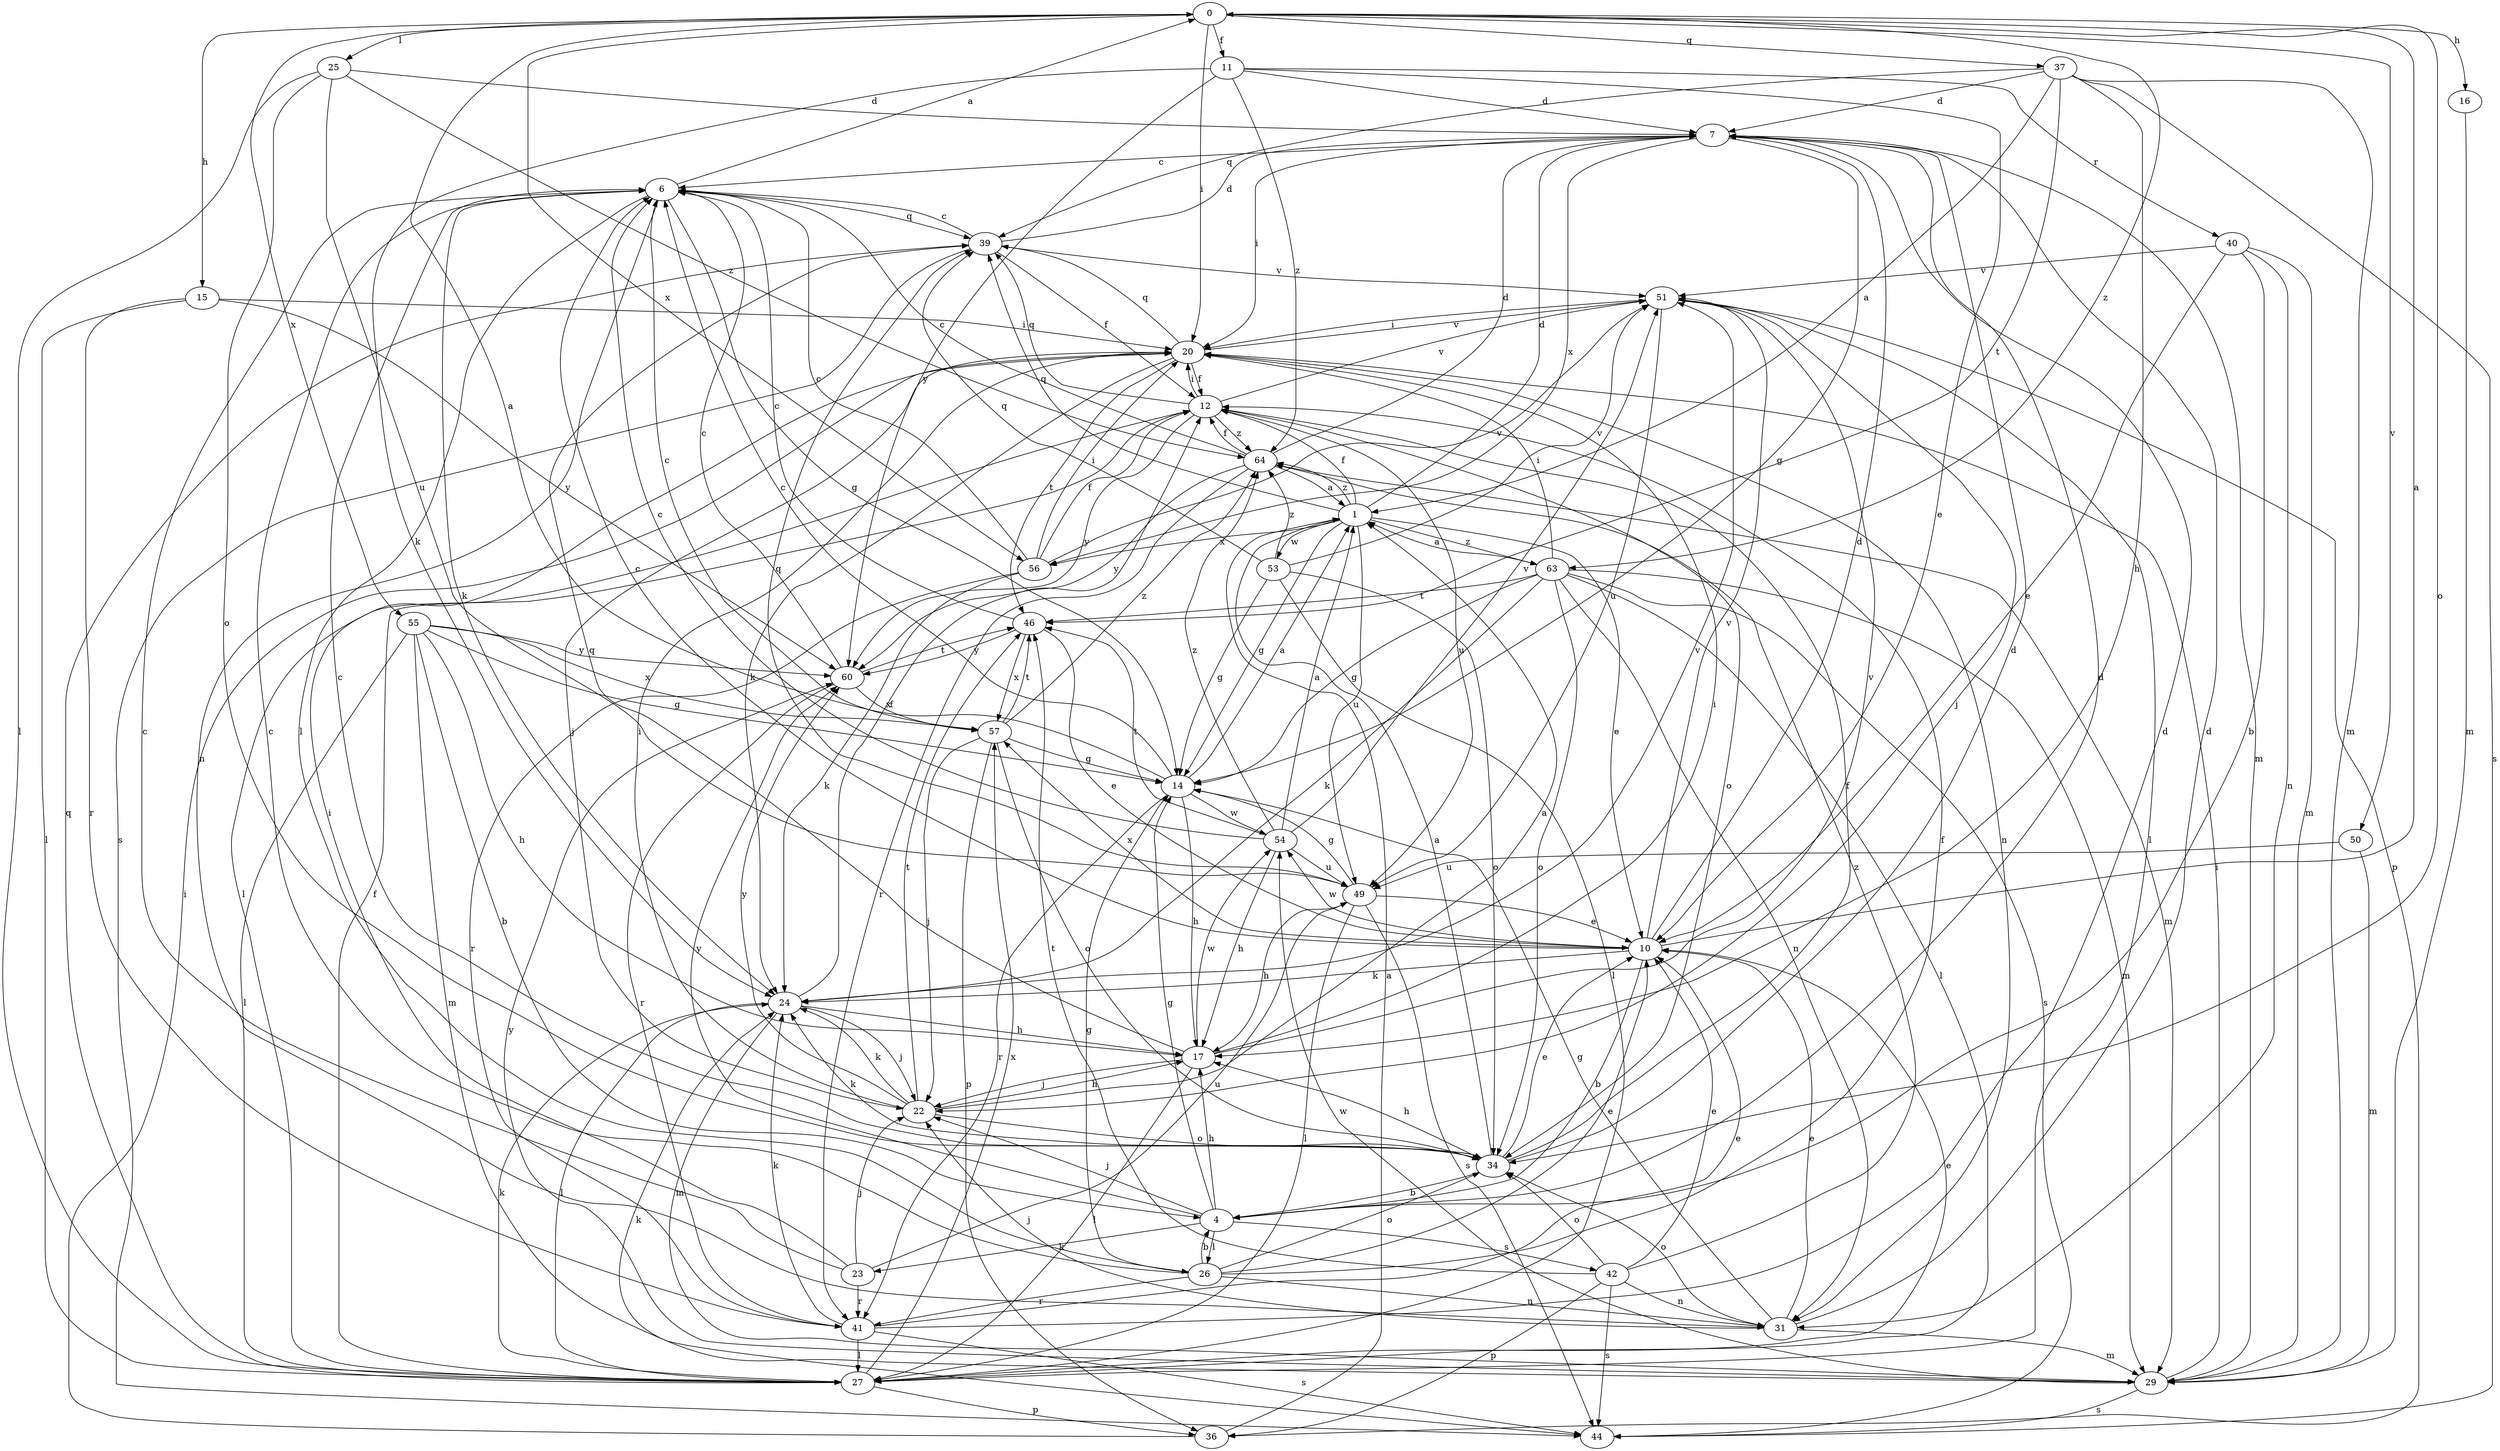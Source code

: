 strict digraph  {
0;
1;
4;
6;
7;
10;
11;
12;
14;
15;
16;
17;
20;
22;
23;
24;
25;
26;
27;
29;
31;
34;
36;
37;
39;
40;
41;
42;
44;
46;
49;
50;
51;
53;
54;
55;
56;
57;
60;
63;
64;
0 -> 11  [label=f];
0 -> 15  [label=h];
0 -> 16  [label=h];
0 -> 20  [label=i];
0 -> 25  [label=l];
0 -> 34  [label=o];
0 -> 37  [label=q];
0 -> 50  [label=v];
0 -> 55  [label=x];
0 -> 56  [label=x];
0 -> 63  [label=z];
1 -> 7  [label=d];
1 -> 10  [label=e];
1 -> 12  [label=f];
1 -> 14  [label=g];
1 -> 39  [label=q];
1 -> 49  [label=u];
1 -> 53  [label=w];
1 -> 56  [label=x];
1 -> 63  [label=z];
1 -> 64  [label=z];
4 -> 7  [label=d];
4 -> 14  [label=g];
4 -> 17  [label=h];
4 -> 22  [label=j];
4 -> 23  [label=k];
4 -> 26  [label=l];
4 -> 42  [label=s];
4 -> 60  [label=y];
6 -> 0  [label=a];
6 -> 14  [label=g];
6 -> 24  [label=k];
6 -> 26  [label=l];
6 -> 31  [label=n];
6 -> 39  [label=q];
7 -> 6  [label=c];
7 -> 14  [label=g];
7 -> 20  [label=i];
7 -> 29  [label=m];
7 -> 56  [label=x];
10 -> 0  [label=a];
10 -> 4  [label=b];
10 -> 6  [label=c];
10 -> 7  [label=d];
10 -> 24  [label=k];
10 -> 51  [label=v];
10 -> 54  [label=w];
10 -> 57  [label=x];
11 -> 7  [label=d];
11 -> 10  [label=e];
11 -> 24  [label=k];
11 -> 40  [label=r];
11 -> 60  [label=y];
11 -> 64  [label=z];
12 -> 20  [label=i];
12 -> 27  [label=l];
12 -> 34  [label=o];
12 -> 39  [label=q];
12 -> 49  [label=u];
12 -> 51  [label=v];
12 -> 60  [label=y];
12 -> 64  [label=z];
14 -> 0  [label=a];
14 -> 1  [label=a];
14 -> 6  [label=c];
14 -> 17  [label=h];
14 -> 41  [label=r];
14 -> 54  [label=w];
15 -> 20  [label=i];
15 -> 27  [label=l];
15 -> 41  [label=r];
15 -> 60  [label=y];
16 -> 29  [label=m];
17 -> 20  [label=i];
17 -> 22  [label=j];
17 -> 27  [label=l];
17 -> 39  [label=q];
17 -> 51  [label=v];
17 -> 54  [label=w];
20 -> 12  [label=f];
20 -> 22  [label=j];
20 -> 24  [label=k];
20 -> 31  [label=n];
20 -> 39  [label=q];
20 -> 46  [label=t];
20 -> 51  [label=v];
22 -> 1  [label=a];
22 -> 17  [label=h];
22 -> 20  [label=i];
22 -> 24  [label=k];
22 -> 34  [label=o];
22 -> 46  [label=t];
22 -> 60  [label=y];
23 -> 6  [label=c];
23 -> 20  [label=i];
23 -> 22  [label=j];
23 -> 41  [label=r];
23 -> 49  [label=u];
24 -> 12  [label=f];
24 -> 17  [label=h];
24 -> 22  [label=j];
24 -> 27  [label=l];
24 -> 29  [label=m];
24 -> 51  [label=v];
25 -> 7  [label=d];
25 -> 27  [label=l];
25 -> 34  [label=o];
25 -> 49  [label=u];
25 -> 64  [label=z];
26 -> 4  [label=b];
26 -> 6  [label=c];
26 -> 10  [label=e];
26 -> 12  [label=f];
26 -> 14  [label=g];
26 -> 31  [label=n];
26 -> 34  [label=o];
26 -> 41  [label=r];
27 -> 10  [label=e];
27 -> 12  [label=f];
27 -> 24  [label=k];
27 -> 36  [label=p];
27 -> 39  [label=q];
27 -> 57  [label=x];
29 -> 20  [label=i];
29 -> 44  [label=s];
29 -> 54  [label=w];
29 -> 60  [label=y];
31 -> 7  [label=d];
31 -> 10  [label=e];
31 -> 14  [label=g];
31 -> 22  [label=j];
31 -> 29  [label=m];
31 -> 34  [label=o];
34 -> 1  [label=a];
34 -> 4  [label=b];
34 -> 6  [label=c];
34 -> 7  [label=d];
34 -> 10  [label=e];
34 -> 12  [label=f];
34 -> 17  [label=h];
34 -> 24  [label=k];
36 -> 1  [label=a];
36 -> 20  [label=i];
37 -> 1  [label=a];
37 -> 7  [label=d];
37 -> 17  [label=h];
37 -> 29  [label=m];
37 -> 39  [label=q];
37 -> 44  [label=s];
37 -> 46  [label=t];
39 -> 6  [label=c];
39 -> 7  [label=d];
39 -> 12  [label=f];
39 -> 44  [label=s];
39 -> 51  [label=v];
40 -> 4  [label=b];
40 -> 10  [label=e];
40 -> 29  [label=m];
40 -> 31  [label=n];
40 -> 51  [label=v];
41 -> 7  [label=d];
41 -> 10  [label=e];
41 -> 24  [label=k];
41 -> 27  [label=l];
41 -> 44  [label=s];
42 -> 10  [label=e];
42 -> 31  [label=n];
42 -> 34  [label=o];
42 -> 36  [label=p];
42 -> 44  [label=s];
42 -> 46  [label=t];
42 -> 64  [label=z];
44 -> 24  [label=k];
46 -> 6  [label=c];
46 -> 10  [label=e];
46 -> 57  [label=x];
46 -> 60  [label=y];
49 -> 10  [label=e];
49 -> 14  [label=g];
49 -> 17  [label=h];
49 -> 27  [label=l];
49 -> 39  [label=q];
49 -> 44  [label=s];
50 -> 29  [label=m];
50 -> 49  [label=u];
51 -> 20  [label=i];
51 -> 22  [label=j];
51 -> 27  [label=l];
51 -> 36  [label=p];
51 -> 49  [label=u];
53 -> 14  [label=g];
53 -> 27  [label=l];
53 -> 34  [label=o];
53 -> 39  [label=q];
53 -> 51  [label=v];
53 -> 64  [label=z];
54 -> 1  [label=a];
54 -> 6  [label=c];
54 -> 17  [label=h];
54 -> 46  [label=t];
54 -> 49  [label=u];
54 -> 51  [label=v];
54 -> 64  [label=z];
55 -> 4  [label=b];
55 -> 14  [label=g];
55 -> 17  [label=h];
55 -> 27  [label=l];
55 -> 29  [label=m];
55 -> 57  [label=x];
55 -> 60  [label=y];
56 -> 6  [label=c];
56 -> 12  [label=f];
56 -> 20  [label=i];
56 -> 24  [label=k];
56 -> 41  [label=r];
56 -> 51  [label=v];
57 -> 6  [label=c];
57 -> 14  [label=g];
57 -> 22  [label=j];
57 -> 34  [label=o];
57 -> 36  [label=p];
57 -> 46  [label=t];
57 -> 64  [label=z];
60 -> 6  [label=c];
60 -> 41  [label=r];
60 -> 46  [label=t];
60 -> 57  [label=x];
63 -> 1  [label=a];
63 -> 14  [label=g];
63 -> 20  [label=i];
63 -> 24  [label=k];
63 -> 27  [label=l];
63 -> 29  [label=m];
63 -> 31  [label=n];
63 -> 34  [label=o];
63 -> 44  [label=s];
63 -> 46  [label=t];
64 -> 1  [label=a];
64 -> 6  [label=c];
64 -> 7  [label=d];
64 -> 12  [label=f];
64 -> 29  [label=m];
64 -> 41  [label=r];
64 -> 60  [label=y];
}
